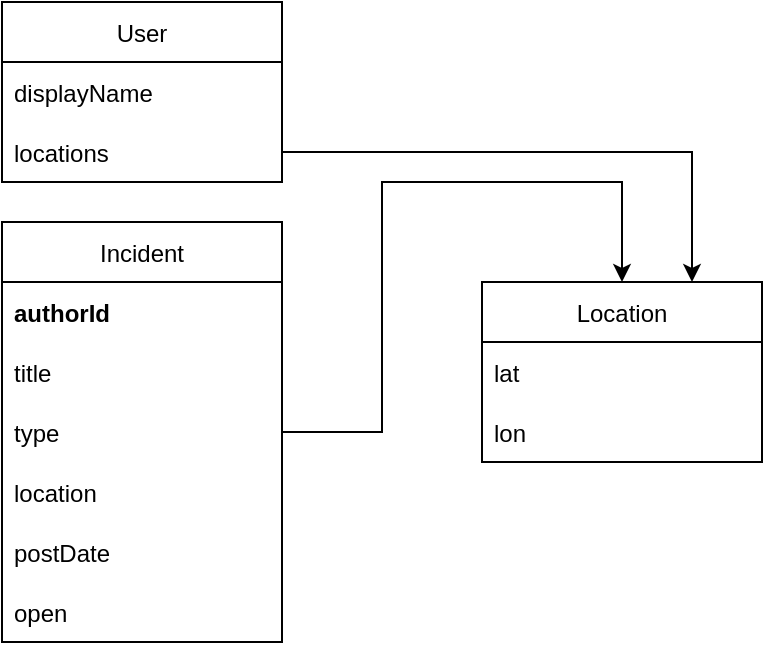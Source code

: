 <mxfile version="15.7.3" type="device"><diagram id="SHo54xZWrHtxo1l2Q-85" name="Page-1"><mxGraphModel dx="981" dy="597" grid="1" gridSize="10" guides="1" tooltips="1" connect="1" arrows="1" fold="1" page="1" pageScale="1" pageWidth="827" pageHeight="1169" math="0" shadow="0"><root><mxCell id="0"/><mxCell id="1" parent="0"/><mxCell id="yvK4IK43-LwFZ6qkgzOs-1" value="User" style="swimlane;fontStyle=0;childLayout=stackLayout;horizontal=1;startSize=30;horizontalStack=0;resizeParent=1;resizeParentMax=0;resizeLast=0;collapsible=1;marginBottom=0;" vertex="1" parent="1"><mxGeometry x="160" y="100" width="140" height="90" as="geometry"/></mxCell><mxCell id="yvK4IK43-LwFZ6qkgzOs-6" value="displayName" style="text;strokeColor=none;fillColor=none;align=left;verticalAlign=middle;spacingLeft=4;spacingRight=4;overflow=hidden;points=[[0,0.5],[1,0.5]];portConstraint=eastwest;rotatable=0;" vertex="1" parent="yvK4IK43-LwFZ6qkgzOs-1"><mxGeometry y="30" width="140" height="30" as="geometry"/></mxCell><mxCell id="yvK4IK43-LwFZ6qkgzOs-2" value="locations" style="text;strokeColor=none;fillColor=none;align=left;verticalAlign=middle;spacingLeft=4;spacingRight=4;overflow=hidden;points=[[0,0.5],[1,0.5]];portConstraint=eastwest;rotatable=0;" vertex="1" parent="yvK4IK43-LwFZ6qkgzOs-1"><mxGeometry y="60" width="140" height="30" as="geometry"/></mxCell><mxCell id="yvK4IK43-LwFZ6qkgzOs-7" value="Location" style="swimlane;fontStyle=0;childLayout=stackLayout;horizontal=1;startSize=30;horizontalStack=0;resizeParent=1;resizeParentMax=0;resizeLast=0;collapsible=1;marginBottom=0;" vertex="1" parent="1"><mxGeometry x="400" y="240" width="140" height="90" as="geometry"/></mxCell><mxCell id="yvK4IK43-LwFZ6qkgzOs-8" value="lat" style="text;strokeColor=none;fillColor=none;align=left;verticalAlign=middle;spacingLeft=4;spacingRight=4;overflow=hidden;points=[[0,0.5],[1,0.5]];portConstraint=eastwest;rotatable=0;" vertex="1" parent="yvK4IK43-LwFZ6qkgzOs-7"><mxGeometry y="30" width="140" height="30" as="geometry"/></mxCell><mxCell id="yvK4IK43-LwFZ6qkgzOs-9" value="lon" style="text;strokeColor=none;fillColor=none;align=left;verticalAlign=middle;spacingLeft=4;spacingRight=4;overflow=hidden;points=[[0,0.5],[1,0.5]];portConstraint=eastwest;rotatable=0;" vertex="1" parent="yvK4IK43-LwFZ6qkgzOs-7"><mxGeometry y="60" width="140" height="30" as="geometry"/></mxCell><mxCell id="yvK4IK43-LwFZ6qkgzOs-10" style="edgeStyle=orthogonalEdgeStyle;rounded=0;orthogonalLoop=1;jettySize=auto;html=1;entryX=0.75;entryY=0;entryDx=0;entryDy=0;" edge="1" parent="1" source="yvK4IK43-LwFZ6qkgzOs-2" target="yvK4IK43-LwFZ6qkgzOs-7"><mxGeometry relative="1" as="geometry"/></mxCell><mxCell id="yvK4IK43-LwFZ6qkgzOs-15" style="edgeStyle=orthogonalEdgeStyle;rounded=0;orthogonalLoop=1;jettySize=auto;html=1;entryX=0.5;entryY=0;entryDx=0;entryDy=0;" edge="1" parent="1" source="yvK4IK43-LwFZ6qkgzOs-12" target="yvK4IK43-LwFZ6qkgzOs-7"><mxGeometry relative="1" as="geometry"/></mxCell><mxCell id="yvK4IK43-LwFZ6qkgzOs-12" value="Incident" style="swimlane;fontStyle=0;childLayout=stackLayout;horizontal=1;startSize=30;horizontalStack=0;resizeParent=1;resizeParentMax=0;resizeLast=0;collapsible=1;marginBottom=0;" vertex="1" parent="1"><mxGeometry x="160" y="210" width="140" height="210" as="geometry"/></mxCell><mxCell id="yvK4IK43-LwFZ6qkgzOs-24" value="authorId" style="text;strokeColor=none;fillColor=none;align=left;verticalAlign=middle;spacingLeft=4;spacingRight=4;overflow=hidden;points=[[0,0.5],[1,0.5]];portConstraint=eastwest;rotatable=0;fontStyle=1" vertex="1" parent="yvK4IK43-LwFZ6qkgzOs-12"><mxGeometry y="30" width="140" height="30" as="geometry"/></mxCell><mxCell id="yvK4IK43-LwFZ6qkgzOs-17" value="title" style="text;strokeColor=none;fillColor=none;align=left;verticalAlign=middle;spacingLeft=4;spacingRight=4;overflow=hidden;points=[[0,0.5],[1,0.5]];portConstraint=eastwest;rotatable=0;" vertex="1" parent="yvK4IK43-LwFZ6qkgzOs-12"><mxGeometry y="60" width="140" height="30" as="geometry"/></mxCell><mxCell id="yvK4IK43-LwFZ6qkgzOs-16" value="type" style="text;strokeColor=none;fillColor=none;align=left;verticalAlign=middle;spacingLeft=4;spacingRight=4;overflow=hidden;points=[[0,0.5],[1,0.5]];portConstraint=eastwest;rotatable=0;" vertex="1" parent="yvK4IK43-LwFZ6qkgzOs-12"><mxGeometry y="90" width="140" height="30" as="geometry"/></mxCell><mxCell id="yvK4IK43-LwFZ6qkgzOs-18" value="location" style="text;strokeColor=none;fillColor=none;align=left;verticalAlign=middle;spacingLeft=4;spacingRight=4;overflow=hidden;points=[[0,0.5],[1,0.5]];portConstraint=eastwest;rotatable=0;" vertex="1" parent="yvK4IK43-LwFZ6qkgzOs-12"><mxGeometry y="120" width="140" height="30" as="geometry"/></mxCell><mxCell id="yvK4IK43-LwFZ6qkgzOs-21" value="postDate" style="text;strokeColor=none;fillColor=none;align=left;verticalAlign=middle;spacingLeft=4;spacingRight=4;overflow=hidden;points=[[0,0.5],[1,0.5]];portConstraint=eastwest;rotatable=0;" vertex="1" parent="yvK4IK43-LwFZ6qkgzOs-12"><mxGeometry y="150" width="140" height="30" as="geometry"/></mxCell><mxCell id="yvK4IK43-LwFZ6qkgzOs-20" value="open" style="text;strokeColor=none;fillColor=none;align=left;verticalAlign=middle;spacingLeft=4;spacingRight=4;overflow=hidden;points=[[0,0.5],[1,0.5]];portConstraint=eastwest;rotatable=0;" vertex="1" parent="yvK4IK43-LwFZ6qkgzOs-12"><mxGeometry y="180" width="140" height="30" as="geometry"/></mxCell></root></mxGraphModel></diagram></mxfile>